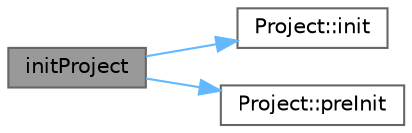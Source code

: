 digraph "initProject"
{
 // LATEX_PDF_SIZE
  bgcolor="transparent";
  edge [fontname=Helvetica,fontsize=10,labelfontname=Helvetica,labelfontsize=10];
  node [fontname=Helvetica,fontsize=10,shape=box,height=0.2,width=0.4];
  rankdir="LR";
  Node1 [id="Node000001",label="initProject",height=0.2,width=0.4,color="gray40", fillcolor="grey60", style="filled", fontcolor="black",tooltip=" "];
  Node1 -> Node2 [id="edge3_Node000001_Node000002",color="steelblue1",style="solid",tooltip=" "];
  Node2 [id="Node000002",label="Project::init",height=0.2,width=0.4,color="grey40", fillcolor="white", style="filled",URL="$d9/d6e/class_project.html#ae2668bf2f5d9b445e2ba5f0b59babe86",tooltip=" "];
  Node1 -> Node3 [id="edge4_Node000001_Node000003",color="steelblue1",style="solid",tooltip=" "];
  Node3 [id="Node000003",label="Project::preInit",height=0.2,width=0.4,color="grey40", fillcolor="white", style="filled",URL="$d9/d6e/class_project.html#a1e991793d957d6693f169cce1792cdd4",tooltip=" "];
}
